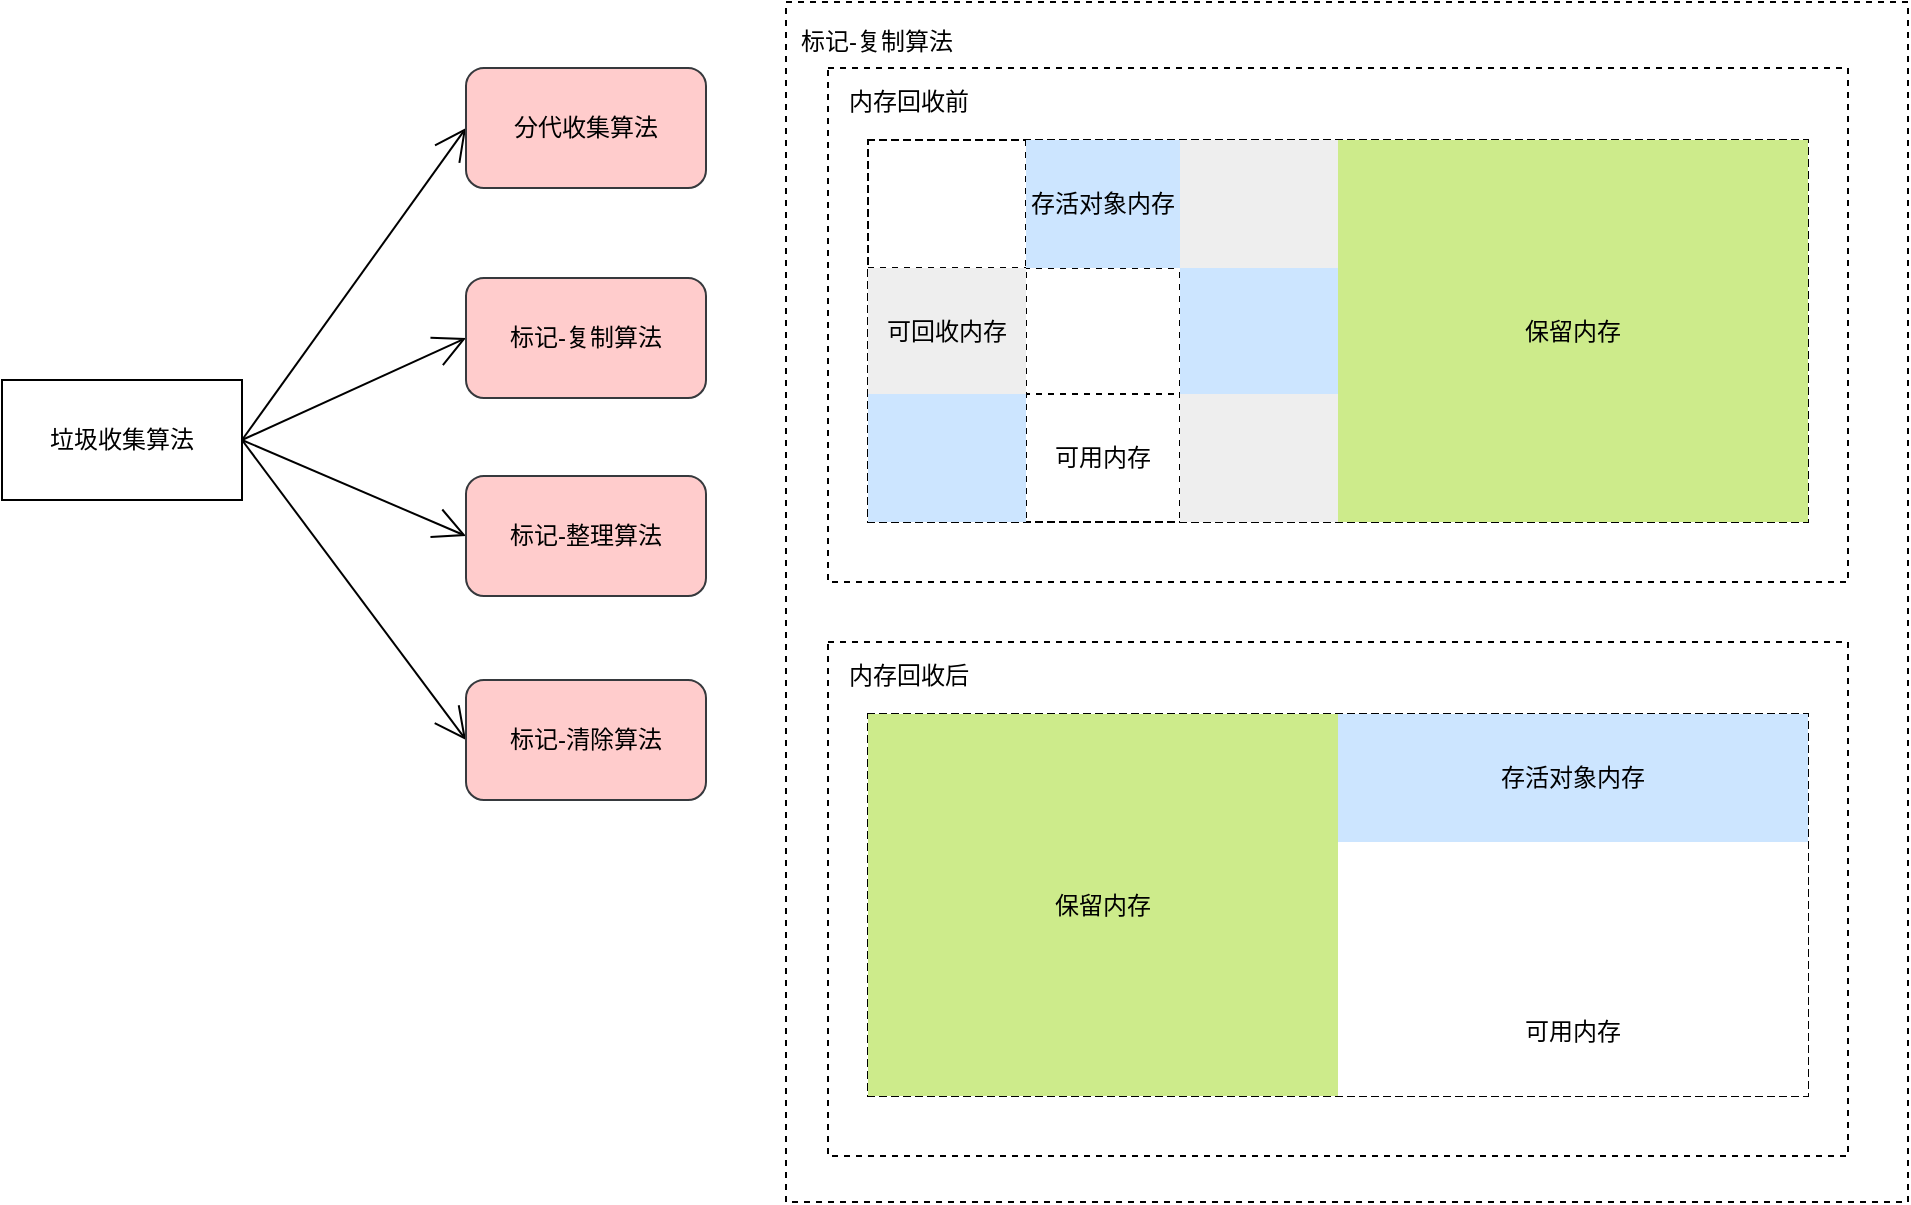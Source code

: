 <mxfile version="16.2.7" type="github">
  <diagram id="A7EeGcwWFw8KgxiksP2b" name="第 1 页">
    <mxGraphModel dx="2286" dy="943" grid="1" gridSize="10" guides="1" tooltips="1" connect="1" arrows="1" fold="1" page="0" pageScale="1" pageWidth="827" pageHeight="1169" math="0" shadow="0">
      <root>
        <mxCell id="0" />
        <mxCell id="1" parent="0" />
        <mxCell id="3yinAycjIMm108C5zKmO-108" value="" style="rounded=0;whiteSpace=wrap;html=1;dashed=1;hachureGap=4;" vertex="1" parent="1">
          <mxGeometry x="189" y="30" width="561" height="600" as="geometry" />
        </mxCell>
        <mxCell id="3yinAycjIMm108C5zKmO-11" value="" style="rounded=0;whiteSpace=wrap;html=1;hachureGap=4;dashed=1;" vertex="1" parent="1">
          <mxGeometry x="210" y="63" width="510" height="257" as="geometry" />
        </mxCell>
        <mxCell id="3yinAycjIMm108C5zKmO-6" style="edgeStyle=none;curved=1;rounded=0;orthogonalLoop=1;jettySize=auto;html=1;exitX=1;exitY=0.5;exitDx=0;exitDy=0;entryX=0;entryY=0.5;entryDx=0;entryDy=0;endArrow=open;startSize=14;endSize=14;sourcePerimeterSpacing=8;targetPerimeterSpacing=8;" edge="1" parent="1" source="3yinAycjIMm108C5zKmO-1" target="3yinAycjIMm108C5zKmO-2">
          <mxGeometry relative="1" as="geometry" />
        </mxCell>
        <mxCell id="3yinAycjIMm108C5zKmO-7" style="edgeStyle=none;curved=1;rounded=0;orthogonalLoop=1;jettySize=auto;html=1;exitX=1;exitY=0.5;exitDx=0;exitDy=0;entryX=0;entryY=0.5;entryDx=0;entryDy=0;endArrow=open;startSize=14;endSize=14;sourcePerimeterSpacing=8;targetPerimeterSpacing=8;" edge="1" parent="1" source="3yinAycjIMm108C5zKmO-1" target="3yinAycjIMm108C5zKmO-3">
          <mxGeometry relative="1" as="geometry" />
        </mxCell>
        <mxCell id="3yinAycjIMm108C5zKmO-8" style="edgeStyle=none;curved=1;rounded=0;orthogonalLoop=1;jettySize=auto;html=1;exitX=1;exitY=0.5;exitDx=0;exitDy=0;entryX=0;entryY=0.5;entryDx=0;entryDy=0;endArrow=open;startSize=14;endSize=14;sourcePerimeterSpacing=8;targetPerimeterSpacing=8;" edge="1" parent="1" source="3yinAycjIMm108C5zKmO-1" target="3yinAycjIMm108C5zKmO-4">
          <mxGeometry relative="1" as="geometry" />
        </mxCell>
        <mxCell id="3yinAycjIMm108C5zKmO-9" style="edgeStyle=none;curved=1;rounded=0;orthogonalLoop=1;jettySize=auto;html=1;exitX=1;exitY=0.5;exitDx=0;exitDy=0;entryX=0;entryY=0.5;entryDx=0;entryDy=0;endArrow=open;startSize=14;endSize=14;sourcePerimeterSpacing=8;targetPerimeterSpacing=8;" edge="1" parent="1" source="3yinAycjIMm108C5zKmO-1" target="3yinAycjIMm108C5zKmO-5">
          <mxGeometry relative="1" as="geometry" />
        </mxCell>
        <mxCell id="3yinAycjIMm108C5zKmO-1" value="垃圾收集算法" style="rounded=0;whiteSpace=wrap;html=1;hachureGap=4;" vertex="1" parent="1">
          <mxGeometry x="-203" y="219" width="120" height="60" as="geometry" />
        </mxCell>
        <mxCell id="3yinAycjIMm108C5zKmO-2" value="分代收集算法" style="rounded=1;whiteSpace=wrap;html=1;hachureGap=4;fillColor=#ffcccc;strokeColor=#36393d;" vertex="1" parent="1">
          <mxGeometry x="29" y="63" width="120" height="60" as="geometry" />
        </mxCell>
        <mxCell id="3yinAycjIMm108C5zKmO-3" value="标记-复制算法" style="rounded=1;whiteSpace=wrap;html=1;hachureGap=4;fillColor=#ffcccc;strokeColor=#36393d;" vertex="1" parent="1">
          <mxGeometry x="29" y="168" width="120" height="60" as="geometry" />
        </mxCell>
        <mxCell id="3yinAycjIMm108C5zKmO-4" value="标记-整理算法" style="rounded=1;whiteSpace=wrap;html=1;hachureGap=4;fillColor=#ffcccc;strokeColor=#36393d;" vertex="1" parent="1">
          <mxGeometry x="29" y="267" width="120" height="60" as="geometry" />
        </mxCell>
        <mxCell id="3yinAycjIMm108C5zKmO-5" value="标记-清除算法" style="rounded=1;whiteSpace=wrap;html=1;hachureGap=4;fillColor=#ffcccc;strokeColor=#36393d;" vertex="1" parent="1">
          <mxGeometry x="29" y="369" width="120" height="60" as="geometry" />
        </mxCell>
        <mxCell id="3yinAycjIMm108C5zKmO-12" value="内存回收前" style="text;html=1;align=center;verticalAlign=middle;resizable=0;points=[];autosize=1;strokeColor=none;fillColor=none;dashed=1;hachureGap=4;" vertex="1" parent="1">
          <mxGeometry x="210" y="70" width="80" height="20" as="geometry" />
        </mxCell>
        <mxCell id="3yinAycjIMm108C5zKmO-19" value="" style="shape=table;startSize=0;container=1;collapsible=0;childLayout=tableLayout;dashed=1;hachureGap=4;" vertex="1" parent="1">
          <mxGeometry x="230" y="99" width="470" height="191" as="geometry" />
        </mxCell>
        <mxCell id="3yinAycjIMm108C5zKmO-20" value="" style="shape=tableRow;horizontal=0;startSize=0;swimlaneHead=0;swimlaneBody=0;top=0;left=0;bottom=0;right=0;collapsible=0;dropTarget=0;fillColor=none;points=[[0,0.5],[1,0.5]];portConstraint=eastwest;dashed=1;hachureGap=4;" vertex="1" parent="3yinAycjIMm108C5zKmO-19">
          <mxGeometry width="470" height="64" as="geometry" />
        </mxCell>
        <mxCell id="3yinAycjIMm108C5zKmO-21" value="" style="shape=partialRectangle;html=1;whiteSpace=wrap;connectable=0;overflow=hidden;fillColor=none;top=0;left=0;bottom=0;right=0;pointerEvents=1;dashed=1;hachureGap=4;" vertex="1" parent="3yinAycjIMm108C5zKmO-20">
          <mxGeometry width="79" height="64" as="geometry">
            <mxRectangle width="79" height="64" as="alternateBounds" />
          </mxGeometry>
        </mxCell>
        <mxCell id="3yinAycjIMm108C5zKmO-22" value="存活对象内存" style="shape=partialRectangle;html=1;whiteSpace=wrap;connectable=0;overflow=hidden;fillColor=#cce5ff;top=0;left=0;bottom=0;right=0;pointerEvents=1;dashed=1;hachureGap=4;strokeColor=#36393d;" vertex="1" parent="3yinAycjIMm108C5zKmO-20">
          <mxGeometry x="79" width="77" height="64" as="geometry">
            <mxRectangle width="77" height="64" as="alternateBounds" />
          </mxGeometry>
        </mxCell>
        <mxCell id="3yinAycjIMm108C5zKmO-23" value="" style="shape=partialRectangle;html=1;whiteSpace=wrap;connectable=0;overflow=hidden;fillColor=#eeeeee;top=0;left=0;bottom=0;right=0;pointerEvents=1;dashed=1;hachureGap=4;strokeColor=#36393d;" vertex="1" parent="3yinAycjIMm108C5zKmO-20">
          <mxGeometry x="156" width="79" height="64" as="geometry">
            <mxRectangle width="79" height="64" as="alternateBounds" />
          </mxGeometry>
        </mxCell>
        <mxCell id="3yinAycjIMm108C5zKmO-24" value="" style="shape=partialRectangle;html=1;whiteSpace=wrap;connectable=0;overflow=hidden;fillColor=#cdeb8b;top=0;left=0;bottom=0;right=0;pointerEvents=1;dashed=1;hachureGap=4;strokeColor=#36393d;" vertex="1" parent="3yinAycjIMm108C5zKmO-20">
          <mxGeometry x="235" width="79" height="64" as="geometry">
            <mxRectangle width="79" height="64" as="alternateBounds" />
          </mxGeometry>
        </mxCell>
        <mxCell id="3yinAycjIMm108C5zKmO-25" value="" style="shape=partialRectangle;html=1;whiteSpace=wrap;connectable=0;overflow=hidden;fillColor=#cdeb8b;top=0;left=0;bottom=0;right=0;pointerEvents=1;dashed=1;hachureGap=4;strokeColor=#36393d;" vertex="1" parent="3yinAycjIMm108C5zKmO-20">
          <mxGeometry x="314" width="77" height="64" as="geometry">
            <mxRectangle width="77" height="64" as="alternateBounds" />
          </mxGeometry>
        </mxCell>
        <mxCell id="3yinAycjIMm108C5zKmO-26" value="" style="shape=partialRectangle;html=1;whiteSpace=wrap;connectable=0;overflow=hidden;fillColor=#cdeb8b;top=0;left=0;bottom=0;right=0;pointerEvents=1;dashed=1;hachureGap=4;strokeColor=#36393d;" vertex="1" parent="3yinAycjIMm108C5zKmO-20">
          <mxGeometry x="391" width="79" height="64" as="geometry">
            <mxRectangle width="79" height="64" as="alternateBounds" />
          </mxGeometry>
        </mxCell>
        <mxCell id="3yinAycjIMm108C5zKmO-27" value="" style="shape=tableRow;horizontal=0;startSize=0;swimlaneHead=0;swimlaneBody=0;top=0;left=0;bottom=0;right=0;collapsible=0;dropTarget=0;fillColor=none;points=[[0,0.5],[1,0.5]];portConstraint=eastwest;dashed=1;hachureGap=4;" vertex="1" parent="3yinAycjIMm108C5zKmO-19">
          <mxGeometry y="64" width="470" height="63" as="geometry" />
        </mxCell>
        <mxCell id="3yinAycjIMm108C5zKmO-28" value="可回收内存" style="shape=partialRectangle;html=1;whiteSpace=wrap;connectable=0;overflow=hidden;fillColor=#eeeeee;top=0;left=0;bottom=0;right=0;pointerEvents=1;dashed=1;hachureGap=4;strokeColor=#36393d;" vertex="1" parent="3yinAycjIMm108C5zKmO-27">
          <mxGeometry width="79" height="63" as="geometry">
            <mxRectangle width="79" height="63" as="alternateBounds" />
          </mxGeometry>
        </mxCell>
        <mxCell id="3yinAycjIMm108C5zKmO-29" value="" style="shape=partialRectangle;html=1;whiteSpace=wrap;connectable=0;overflow=hidden;fillColor=none;top=0;left=0;bottom=0;right=0;pointerEvents=1;dashed=1;hachureGap=4;" vertex="1" parent="3yinAycjIMm108C5zKmO-27">
          <mxGeometry x="79" width="77" height="63" as="geometry">
            <mxRectangle width="77" height="63" as="alternateBounds" />
          </mxGeometry>
        </mxCell>
        <mxCell id="3yinAycjIMm108C5zKmO-30" value="" style="shape=partialRectangle;html=1;whiteSpace=wrap;connectable=0;overflow=hidden;fillColor=#cce5ff;top=0;left=0;bottom=0;right=0;pointerEvents=1;dashed=1;hachureGap=4;strokeColor=#36393d;" vertex="1" parent="3yinAycjIMm108C5zKmO-27">
          <mxGeometry x="156" width="79" height="63" as="geometry">
            <mxRectangle width="79" height="63" as="alternateBounds" />
          </mxGeometry>
        </mxCell>
        <mxCell id="3yinAycjIMm108C5zKmO-31" value="" style="shape=partialRectangle;html=1;whiteSpace=wrap;connectable=0;overflow=hidden;fillColor=#cdeb8b;top=0;left=0;bottom=0;right=0;pointerEvents=1;dashed=1;hachureGap=4;strokeColor=#36393d;" vertex="1" parent="3yinAycjIMm108C5zKmO-27">
          <mxGeometry x="235" width="79" height="63" as="geometry">
            <mxRectangle width="79" height="63" as="alternateBounds" />
          </mxGeometry>
        </mxCell>
        <mxCell id="3yinAycjIMm108C5zKmO-32" value="保留内存" style="shape=partialRectangle;html=1;whiteSpace=wrap;connectable=0;overflow=hidden;fillColor=#cdeb8b;top=0;left=0;bottom=0;right=0;pointerEvents=1;dashed=1;hachureGap=4;strokeColor=#36393d;" vertex="1" parent="3yinAycjIMm108C5zKmO-27">
          <mxGeometry x="314" width="77" height="63" as="geometry">
            <mxRectangle width="77" height="63" as="alternateBounds" />
          </mxGeometry>
        </mxCell>
        <mxCell id="3yinAycjIMm108C5zKmO-33" value="" style="shape=partialRectangle;html=1;whiteSpace=wrap;connectable=0;overflow=hidden;fillColor=#cdeb8b;top=0;left=0;bottom=0;right=0;pointerEvents=1;dashed=1;hachureGap=4;strokeColor=#36393d;" vertex="1" parent="3yinAycjIMm108C5zKmO-27">
          <mxGeometry x="391" width="79" height="63" as="geometry">
            <mxRectangle width="79" height="63" as="alternateBounds" />
          </mxGeometry>
        </mxCell>
        <mxCell id="3yinAycjIMm108C5zKmO-34" value="" style="shape=tableRow;horizontal=0;startSize=0;swimlaneHead=0;swimlaneBody=0;top=0;left=0;bottom=0;right=0;collapsible=0;dropTarget=0;fillColor=none;points=[[0,0.5],[1,0.5]];portConstraint=eastwest;dashed=1;hachureGap=4;" vertex="1" parent="3yinAycjIMm108C5zKmO-19">
          <mxGeometry y="127" width="470" height="64" as="geometry" />
        </mxCell>
        <mxCell id="3yinAycjIMm108C5zKmO-35" value="" style="shape=partialRectangle;html=1;whiteSpace=wrap;connectable=0;overflow=hidden;fillColor=#cce5ff;top=0;left=0;bottom=0;right=0;pointerEvents=1;dashed=1;hachureGap=4;strokeColor=#36393d;" vertex="1" parent="3yinAycjIMm108C5zKmO-34">
          <mxGeometry width="79" height="64" as="geometry">
            <mxRectangle width="79" height="64" as="alternateBounds" />
          </mxGeometry>
        </mxCell>
        <mxCell id="3yinAycjIMm108C5zKmO-36" value="可用内存" style="shape=partialRectangle;html=1;whiteSpace=wrap;connectable=0;overflow=hidden;fillColor=none;top=0;left=0;bottom=0;right=0;pointerEvents=1;dashed=1;hachureGap=4;" vertex="1" parent="3yinAycjIMm108C5zKmO-34">
          <mxGeometry x="79" width="77" height="64" as="geometry">
            <mxRectangle width="77" height="64" as="alternateBounds" />
          </mxGeometry>
        </mxCell>
        <mxCell id="3yinAycjIMm108C5zKmO-37" value="" style="shape=partialRectangle;html=1;whiteSpace=wrap;connectable=0;overflow=hidden;fillColor=#eeeeee;top=0;left=0;bottom=0;right=0;pointerEvents=1;dashed=1;hachureGap=4;strokeColor=#36393d;" vertex="1" parent="3yinAycjIMm108C5zKmO-34">
          <mxGeometry x="156" width="79" height="64" as="geometry">
            <mxRectangle width="79" height="64" as="alternateBounds" />
          </mxGeometry>
        </mxCell>
        <mxCell id="3yinAycjIMm108C5zKmO-38" value="" style="shape=partialRectangle;html=1;whiteSpace=wrap;connectable=0;overflow=hidden;fillColor=#cdeb8b;top=0;left=0;bottom=0;right=0;pointerEvents=1;dashed=1;hachureGap=4;strokeColor=#36393d;" vertex="1" parent="3yinAycjIMm108C5zKmO-34">
          <mxGeometry x="235" width="79" height="64" as="geometry">
            <mxRectangle width="79" height="64" as="alternateBounds" />
          </mxGeometry>
        </mxCell>
        <mxCell id="3yinAycjIMm108C5zKmO-39" value="" style="shape=partialRectangle;html=1;whiteSpace=wrap;connectable=0;overflow=hidden;fillColor=#cdeb8b;top=0;left=0;bottom=0;right=0;pointerEvents=1;dashed=1;hachureGap=4;strokeColor=#36393d;" vertex="1" parent="3yinAycjIMm108C5zKmO-34">
          <mxGeometry x="314" width="77" height="64" as="geometry">
            <mxRectangle width="77" height="64" as="alternateBounds" />
          </mxGeometry>
        </mxCell>
        <mxCell id="3yinAycjIMm108C5zKmO-40" value="" style="shape=partialRectangle;html=1;whiteSpace=wrap;connectable=0;overflow=hidden;fillColor=#cdeb8b;top=0;left=0;bottom=0;right=0;pointerEvents=1;dashed=1;hachureGap=4;strokeColor=#36393d;" vertex="1" parent="3yinAycjIMm108C5zKmO-34">
          <mxGeometry x="391" width="79" height="64" as="geometry">
            <mxRectangle width="79" height="64" as="alternateBounds" />
          </mxGeometry>
        </mxCell>
        <mxCell id="3yinAycjIMm108C5zKmO-83" value="" style="rounded=0;whiteSpace=wrap;html=1;hachureGap=4;dashed=1;" vertex="1" parent="1">
          <mxGeometry x="210" y="350" width="510" height="257" as="geometry" />
        </mxCell>
        <mxCell id="3yinAycjIMm108C5zKmO-84" value="内存回收后" style="text;html=1;align=center;verticalAlign=middle;resizable=0;points=[];autosize=1;strokeColor=none;fillColor=none;dashed=1;hachureGap=4;" vertex="1" parent="1">
          <mxGeometry x="210" y="357" width="80" height="20" as="geometry" />
        </mxCell>
        <mxCell id="3yinAycjIMm108C5zKmO-85" value="" style="shape=table;startSize=0;container=1;collapsible=0;childLayout=tableLayout;dashed=1;hachureGap=4;" vertex="1" parent="1">
          <mxGeometry x="230" y="386" width="470" height="191" as="geometry" />
        </mxCell>
        <mxCell id="3yinAycjIMm108C5zKmO-86" value="" style="shape=tableRow;horizontal=0;startSize=0;swimlaneHead=0;swimlaneBody=0;top=0;left=0;bottom=0;right=0;collapsible=0;dropTarget=0;fillColor=none;points=[[0,0.5],[1,0.5]];portConstraint=eastwest;dashed=1;hachureGap=4;" vertex="1" parent="3yinAycjIMm108C5zKmO-85">
          <mxGeometry width="470" height="64" as="geometry" />
        </mxCell>
        <mxCell id="3yinAycjIMm108C5zKmO-87" value="" style="shape=partialRectangle;html=1;whiteSpace=wrap;connectable=0;overflow=hidden;fillColor=#cdeb8b;top=0;left=0;bottom=0;right=0;pointerEvents=1;dashed=1;hachureGap=4;strokeColor=#36393d;" vertex="1" parent="3yinAycjIMm108C5zKmO-86">
          <mxGeometry width="79" height="64" as="geometry">
            <mxRectangle width="79" height="64" as="alternateBounds" />
          </mxGeometry>
        </mxCell>
        <mxCell id="3yinAycjIMm108C5zKmO-88" value="" style="shape=partialRectangle;html=1;whiteSpace=wrap;connectable=0;overflow=hidden;fillColor=#cdeb8b;top=0;left=0;bottom=0;right=0;pointerEvents=1;dashed=1;hachureGap=4;strokeColor=#36393d;" vertex="1" parent="3yinAycjIMm108C5zKmO-86">
          <mxGeometry x="79" width="77" height="64" as="geometry">
            <mxRectangle width="77" height="64" as="alternateBounds" />
          </mxGeometry>
        </mxCell>
        <mxCell id="3yinAycjIMm108C5zKmO-89" value="" style="shape=partialRectangle;html=1;whiteSpace=wrap;connectable=0;overflow=hidden;fillColor=#cdeb8b;top=0;left=0;bottom=0;right=0;pointerEvents=1;dashed=1;hachureGap=4;strokeColor=#36393d;" vertex="1" parent="3yinAycjIMm108C5zKmO-86">
          <mxGeometry x="156" width="79" height="64" as="geometry">
            <mxRectangle width="79" height="64" as="alternateBounds" />
          </mxGeometry>
        </mxCell>
        <mxCell id="3yinAycjIMm108C5zKmO-90" value="" style="shape=partialRectangle;html=1;whiteSpace=wrap;connectable=0;overflow=hidden;fillColor=#cce5ff;top=0;left=0;bottom=0;right=0;pointerEvents=1;dashed=1;hachureGap=4;strokeColor=#36393d;" vertex="1" parent="3yinAycjIMm108C5zKmO-86">
          <mxGeometry x="235" width="79" height="64" as="geometry">
            <mxRectangle width="79" height="64" as="alternateBounds" />
          </mxGeometry>
        </mxCell>
        <mxCell id="3yinAycjIMm108C5zKmO-91" value="&lt;span&gt;存活对象内存&lt;/span&gt;" style="shape=partialRectangle;html=1;whiteSpace=wrap;connectable=0;overflow=hidden;fillColor=#cce5ff;top=0;left=0;bottom=0;right=0;pointerEvents=1;dashed=1;hachureGap=4;strokeColor=#36393d;" vertex="1" parent="3yinAycjIMm108C5zKmO-86">
          <mxGeometry x="314" width="77" height="64" as="geometry">
            <mxRectangle width="77" height="64" as="alternateBounds" />
          </mxGeometry>
        </mxCell>
        <mxCell id="3yinAycjIMm108C5zKmO-92" value="" style="shape=partialRectangle;html=1;whiteSpace=wrap;connectable=0;overflow=hidden;fillColor=#cce5ff;top=0;left=0;bottom=0;right=0;pointerEvents=1;dashed=1;hachureGap=4;strokeColor=#36393d;" vertex="1" parent="3yinAycjIMm108C5zKmO-86">
          <mxGeometry x="391" width="79" height="64" as="geometry">
            <mxRectangle width="79" height="64" as="alternateBounds" />
          </mxGeometry>
        </mxCell>
        <mxCell id="3yinAycjIMm108C5zKmO-93" value="" style="shape=tableRow;horizontal=0;startSize=0;swimlaneHead=0;swimlaneBody=0;top=0;left=0;bottom=0;right=0;collapsible=0;dropTarget=0;fillColor=none;points=[[0,0.5],[1,0.5]];portConstraint=eastwest;dashed=1;hachureGap=4;" vertex="1" parent="3yinAycjIMm108C5zKmO-85">
          <mxGeometry y="64" width="470" height="63" as="geometry" />
        </mxCell>
        <mxCell id="3yinAycjIMm108C5zKmO-94" value="" style="shape=partialRectangle;html=1;whiteSpace=wrap;connectable=0;overflow=hidden;fillColor=#cdeb8b;top=0;left=0;bottom=0;right=0;pointerEvents=1;dashed=1;hachureGap=4;strokeColor=#36393d;" vertex="1" parent="3yinAycjIMm108C5zKmO-93">
          <mxGeometry width="79" height="63" as="geometry">
            <mxRectangle width="79" height="63" as="alternateBounds" />
          </mxGeometry>
        </mxCell>
        <mxCell id="3yinAycjIMm108C5zKmO-95" value="&lt;span&gt;保留内存&lt;/span&gt;" style="shape=partialRectangle;html=1;whiteSpace=wrap;connectable=0;overflow=hidden;fillColor=#cdeb8b;top=0;left=0;bottom=0;right=0;pointerEvents=1;dashed=1;hachureGap=4;strokeColor=#36393d;" vertex="1" parent="3yinAycjIMm108C5zKmO-93">
          <mxGeometry x="79" width="77" height="63" as="geometry">
            <mxRectangle width="77" height="63" as="alternateBounds" />
          </mxGeometry>
        </mxCell>
        <mxCell id="3yinAycjIMm108C5zKmO-96" value="" style="shape=partialRectangle;html=1;whiteSpace=wrap;connectable=0;overflow=hidden;fillColor=#cdeb8b;top=0;left=0;bottom=0;right=0;pointerEvents=1;dashed=1;hachureGap=4;strokeColor=#36393d;" vertex="1" parent="3yinAycjIMm108C5zKmO-93">
          <mxGeometry x="156" width="79" height="63" as="geometry">
            <mxRectangle width="79" height="63" as="alternateBounds" />
          </mxGeometry>
        </mxCell>
        <mxCell id="3yinAycjIMm108C5zKmO-97" value="" style="shape=partialRectangle;html=1;whiteSpace=wrap;connectable=0;overflow=hidden;top=0;left=0;bottom=0;right=0;pointerEvents=1;dashed=1;hachureGap=4;" vertex="1" parent="3yinAycjIMm108C5zKmO-93">
          <mxGeometry x="235" width="79" height="63" as="geometry">
            <mxRectangle width="79" height="63" as="alternateBounds" />
          </mxGeometry>
        </mxCell>
        <mxCell id="3yinAycjIMm108C5zKmO-98" value="" style="shape=partialRectangle;html=1;whiteSpace=wrap;connectable=0;overflow=hidden;top=0;left=0;bottom=0;right=0;pointerEvents=1;dashed=1;hachureGap=4;" vertex="1" parent="3yinAycjIMm108C5zKmO-93">
          <mxGeometry x="314" width="77" height="63" as="geometry">
            <mxRectangle width="77" height="63" as="alternateBounds" />
          </mxGeometry>
        </mxCell>
        <mxCell id="3yinAycjIMm108C5zKmO-99" value="" style="shape=partialRectangle;html=1;whiteSpace=wrap;connectable=0;overflow=hidden;top=0;left=0;bottom=0;right=0;pointerEvents=1;dashed=1;hachureGap=4;" vertex="1" parent="3yinAycjIMm108C5zKmO-93">
          <mxGeometry x="391" width="79" height="63" as="geometry">
            <mxRectangle width="79" height="63" as="alternateBounds" />
          </mxGeometry>
        </mxCell>
        <mxCell id="3yinAycjIMm108C5zKmO-100" value="" style="shape=tableRow;horizontal=0;startSize=0;swimlaneHead=0;swimlaneBody=0;top=0;left=0;bottom=0;right=0;collapsible=0;dropTarget=0;fillColor=none;points=[[0,0.5],[1,0.5]];portConstraint=eastwest;dashed=1;hachureGap=4;" vertex="1" parent="3yinAycjIMm108C5zKmO-85">
          <mxGeometry y="127" width="470" height="64" as="geometry" />
        </mxCell>
        <mxCell id="3yinAycjIMm108C5zKmO-101" value="" style="shape=partialRectangle;html=1;whiteSpace=wrap;connectable=0;overflow=hidden;fillColor=#cdeb8b;top=0;left=0;bottom=0;right=0;pointerEvents=1;dashed=1;hachureGap=4;strokeColor=#36393d;" vertex="1" parent="3yinAycjIMm108C5zKmO-100">
          <mxGeometry width="79" height="64" as="geometry">
            <mxRectangle width="79" height="64" as="alternateBounds" />
          </mxGeometry>
        </mxCell>
        <mxCell id="3yinAycjIMm108C5zKmO-102" value="" style="shape=partialRectangle;html=1;whiteSpace=wrap;connectable=0;overflow=hidden;fillColor=#cdeb8b;top=0;left=0;bottom=0;right=0;pointerEvents=1;dashed=1;hachureGap=4;strokeColor=#36393d;" vertex="1" parent="3yinAycjIMm108C5zKmO-100">
          <mxGeometry x="79" width="77" height="64" as="geometry">
            <mxRectangle width="77" height="64" as="alternateBounds" />
          </mxGeometry>
        </mxCell>
        <mxCell id="3yinAycjIMm108C5zKmO-103" value="" style="shape=partialRectangle;html=1;whiteSpace=wrap;connectable=0;overflow=hidden;fillColor=#cdeb8b;top=0;left=0;bottom=0;right=0;pointerEvents=1;dashed=1;hachureGap=4;strokeColor=#36393d;" vertex="1" parent="3yinAycjIMm108C5zKmO-100">
          <mxGeometry x="156" width="79" height="64" as="geometry">
            <mxRectangle width="79" height="64" as="alternateBounds" />
          </mxGeometry>
        </mxCell>
        <mxCell id="3yinAycjIMm108C5zKmO-104" value="" style="shape=partialRectangle;html=1;whiteSpace=wrap;connectable=0;overflow=hidden;top=0;left=0;bottom=0;right=0;pointerEvents=1;dashed=1;hachureGap=4;" vertex="1" parent="3yinAycjIMm108C5zKmO-100">
          <mxGeometry x="235" width="79" height="64" as="geometry">
            <mxRectangle width="79" height="64" as="alternateBounds" />
          </mxGeometry>
        </mxCell>
        <mxCell id="3yinAycjIMm108C5zKmO-105" value="&lt;span&gt;可用内存&lt;/span&gt;" style="shape=partialRectangle;html=1;whiteSpace=wrap;connectable=0;overflow=hidden;top=0;left=0;bottom=0;right=0;pointerEvents=1;dashed=1;hachureGap=4;" vertex="1" parent="3yinAycjIMm108C5zKmO-100">
          <mxGeometry x="314" width="77" height="64" as="geometry">
            <mxRectangle width="77" height="64" as="alternateBounds" />
          </mxGeometry>
        </mxCell>
        <mxCell id="3yinAycjIMm108C5zKmO-106" value="" style="shape=partialRectangle;html=1;whiteSpace=wrap;connectable=0;overflow=hidden;top=0;left=0;bottom=0;right=0;pointerEvents=1;dashed=1;hachureGap=4;" vertex="1" parent="3yinAycjIMm108C5zKmO-100">
          <mxGeometry x="391" width="79" height="64" as="geometry">
            <mxRectangle width="79" height="64" as="alternateBounds" />
          </mxGeometry>
        </mxCell>
        <mxCell id="3yinAycjIMm108C5zKmO-109" value="标记-复制算法" style="text;html=1;align=center;verticalAlign=middle;resizable=0;points=[];autosize=1;strokeColor=none;fillColor=none;dashed=1;hachureGap=4;" vertex="1" parent="1">
          <mxGeometry x="189" y="40" width="90" height="20" as="geometry" />
        </mxCell>
      </root>
    </mxGraphModel>
  </diagram>
</mxfile>
